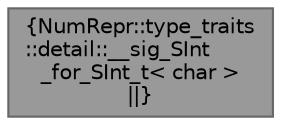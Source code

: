 digraph "NumRepr::type_traits::detail::__sig_SInt_for_SInt_t&lt; char &gt;"
{
 // INTERACTIVE_SVG=YES
 // LATEX_PDF_SIZE
  bgcolor="transparent";
  edge [fontname=Helvetica,fontsize=10,labelfontname=Helvetica,labelfontsize=10];
  node [fontname=Helvetica,fontsize=10,shape=box,height=0.2,width=0.4];
  Node1 [label="{NumRepr::type_traits\l::detail::__sig_SInt\l_for_SInt_t\< char \>\n||}",height=0.2,width=0.4,color="gray40", fillcolor="grey60", style="filled", fontcolor="black",tooltip=" "];
}
